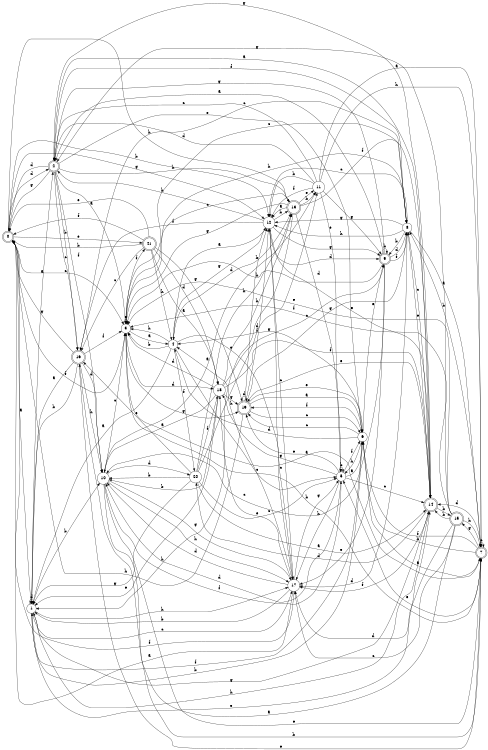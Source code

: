 digraph n18_10 {
__start0 [label="" shape="none"];

rankdir=LR;
size="8,5";

s0 [style="rounded,filled", color="black", fillcolor="white" shape="doublecircle", label="0"];
s1 [style="filled", color="black", fillcolor="white" shape="circle", label="1"];
s2 [style="rounded,filled", color="black", fillcolor="white" shape="doublecircle", label="2"];
s3 [style="filled", color="black", fillcolor="white" shape="circle", label="3"];
s4 [style="filled", color="black", fillcolor="white" shape="circle", label="4"];
s5 [style="filled", color="black", fillcolor="white" shape="circle", label="5"];
s6 [style="filled", color="black", fillcolor="white" shape="circle", label="6"];
s7 [style="rounded,filled", color="black", fillcolor="white" shape="doublecircle", label="7"];
s8 [style="filled", color="black", fillcolor="white" shape="circle", label="8"];
s9 [style="rounded,filled", color="black", fillcolor="white" shape="doublecircle", label="9"];
s10 [style="filled", color="black", fillcolor="white" shape="circle", label="10"];
s11 [style="filled", color="black", fillcolor="white" shape="circle", label="11"];
s12 [style="filled", color="black", fillcolor="white" shape="circle", label="12"];
s13 [style="rounded,filled", color="black", fillcolor="white" shape="doublecircle", label="13"];
s14 [style="rounded,filled", color="black", fillcolor="white" shape="doublecircle", label="14"];
s15 [style="rounded,filled", color="black", fillcolor="white" shape="doublecircle", label="15"];
s16 [style="rounded,filled", color="black", fillcolor="white" shape="doublecircle", label="16"];
s17 [style="filled", color="black", fillcolor="white" shape="circle", label="17"];
s18 [style="filled", color="black", fillcolor="white" shape="circle", label="18"];
s19 [style="rounded,filled", color="black", fillcolor="white" shape="doublecircle", label="19"];
s20 [style="filled", color="black", fillcolor="white" shape="circle", label="20"];
s21 [style="rounded,filled", color="black", fillcolor="white" shape="doublecircle", label="21"];
s0 -> s1 [label="a"];
s0 -> s12 [label="b"];
s0 -> s3 [label="c"];
s0 -> s2 [label="d"];
s0 -> s21 [label="e"];
s0 -> s3 [label="f"];
s0 -> s12 [label="g"];
s0 -> s13 [label="h"];
s1 -> s2 [label="a"];
s1 -> s10 [label="b"];
s1 -> s17 [label="c"];
s1 -> s1 [label="d"];
s1 -> s14 [label="e"];
s1 -> s6 [label="f"];
s1 -> s14 [label="g"];
s1 -> s17 [label="h"];
s2 -> s3 [label="a"];
s2 -> s16 [label="b"];
s2 -> s16 [label="c"];
s2 -> s0 [label="d"];
s2 -> s6 [label="e"];
s2 -> s10 [label="f"];
s2 -> s0 [label="g"];
s2 -> s13 [label="h"];
s3 -> s4 [label="a"];
s3 -> s7 [label="b"];
s3 -> s8 [label="c"];
s3 -> s18 [label="d"];
s3 -> s3 [label="e"];
s3 -> s21 [label="f"];
s3 -> s19 [label="g"];
s3 -> s8 [label="h"];
s4 -> s1 [label="a"];
s4 -> s3 [label="b"];
s4 -> s5 [label="c"];
s4 -> s13 [label="d"];
s4 -> s17 [label="e"];
s4 -> s20 [label="f"];
s4 -> s12 [label="g"];
s4 -> s3 [label="h"];
s5 -> s6 [label="a"];
s5 -> s5 [label="b"];
s5 -> s14 [label="c"];
s5 -> s10 [label="d"];
s5 -> s19 [label="e"];
s5 -> s6 [label="f"];
s5 -> s18 [label="g"];
s5 -> s17 [label="h"];
s6 -> s7 [label="a"];
s6 -> s1 [label="b"];
s6 -> s19 [label="c"];
s6 -> s4 [label="d"];
s6 -> s9 [label="e"];
s6 -> s19 [label="f"];
s6 -> s4 [label="g"];
s6 -> s5 [label="h"];
s7 -> s3 [label="a"];
s7 -> s8 [label="b"];
s7 -> s7 [label="c"];
s7 -> s14 [label="d"];
s7 -> s5 [label="e"];
s7 -> s6 [label="f"];
s7 -> s15 [label="g"];
s7 -> s6 [label="h"];
s8 -> s7 [label="a"];
s8 -> s9 [label="b"];
s8 -> s12 [label="c"];
s8 -> s17 [label="d"];
s8 -> s14 [label="e"];
s8 -> s2 [label="f"];
s8 -> s12 [label="g"];
s8 -> s12 [label="h"];
s9 -> s2 [label="a"];
s9 -> s9 [label="b"];
s9 -> s10 [label="c"];
s9 -> s8 [label="d"];
s9 -> s17 [label="e"];
s9 -> s8 [label="f"];
s9 -> s2 [label="g"];
s9 -> s3 [label="h"];
s10 -> s11 [label="a"];
s10 -> s7 [label="b"];
s10 -> s3 [label="c"];
s10 -> s20 [label="d"];
s10 -> s7 [label="e"];
s10 -> s5 [label="f"];
s10 -> s17 [label="g"];
s10 -> s17 [label="h"];
s11 -> s7 [label="a"];
s11 -> s12 [label="b"];
s11 -> s2 [label="c"];
s11 -> s2 [label="d"];
s11 -> s5 [label="e"];
s11 -> s12 [label="f"];
s11 -> s9 [label="g"];
s11 -> s7 [label="h"];
s12 -> s4 [label="a"];
s12 -> s13 [label="b"];
s12 -> s17 [label="c"];
s12 -> s9 [label="d"];
s12 -> s14 [label="e"];
s12 -> s16 [label="f"];
s12 -> s9 [label="g"];
s12 -> s2 [label="h"];
s13 -> s12 [label="a"];
s13 -> s11 [label="b"];
s13 -> s3 [label="c"];
s13 -> s5 [label="d"];
s13 -> s11 [label="e"];
s13 -> s14 [label="f"];
s13 -> s3 [label="g"];
s13 -> s1 [label="h"];
s14 -> s2 [label="a"];
s14 -> s15 [label="b"];
s14 -> s8 [label="c"];
s14 -> s20 [label="d"];
s14 -> s19 [label="e"];
s14 -> s17 [label="f"];
s14 -> s2 [label="g"];
s14 -> s1 [label="h"];
s15 -> s16 [label="a"];
s15 -> s14 [label="b"];
s15 -> s17 [label="c"];
s15 -> s17 [label="d"];
s15 -> s3 [label="e"];
s15 -> s3 [label="f"];
s15 -> s2 [label="g"];
s15 -> s7 [label="h"];
s16 -> s1 [label="a"];
s16 -> s1 [label="b"];
s16 -> s8 [label="c"];
s16 -> s10 [label="d"];
s16 -> s7 [label="e"];
s16 -> s3 [label="f"];
s16 -> s0 [label="g"];
s16 -> s10 [label="h"];
s17 -> s0 [label="a"];
s17 -> s1 [label="b"];
s17 -> s12 [label="c"];
s17 -> s10 [label="d"];
s17 -> s18 [label="e"];
s17 -> s0 [label="f"];
s17 -> s5 [label="g"];
s17 -> s4 [label="h"];
s18 -> s10 [label="a"];
s18 -> s10 [label="b"];
s18 -> s9 [label="c"];
s18 -> s3 [label="d"];
s18 -> s1 [label="e"];
s18 -> s14 [label="f"];
s18 -> s19 [label="g"];
s18 -> s13 [label="h"];
s19 -> s6 [label="a"];
s19 -> s12 [label="b"];
s19 -> s6 [label="c"];
s19 -> s19 [label="d"];
s19 -> s6 [label="e"];
s19 -> s12 [label="f"];
s19 -> s8 [label="g"];
s19 -> s0 [label="h"];
s20 -> s14 [label="a"];
s20 -> s10 [label="b"];
s20 -> s5 [label="c"];
s20 -> s11 [label="d"];
s20 -> s16 [label="e"];
s20 -> s18 [label="f"];
s20 -> s1 [label="g"];
s20 -> s13 [label="h"];
s21 -> s18 [label="a"];
s21 -> s0 [label="b"];
s21 -> s16 [label="c"];
s21 -> s18 [label="d"];
s21 -> s0 [label="e"];
s21 -> s0 [label="f"];
s21 -> s19 [label="g"];
s21 -> s4 [label="h"];

}